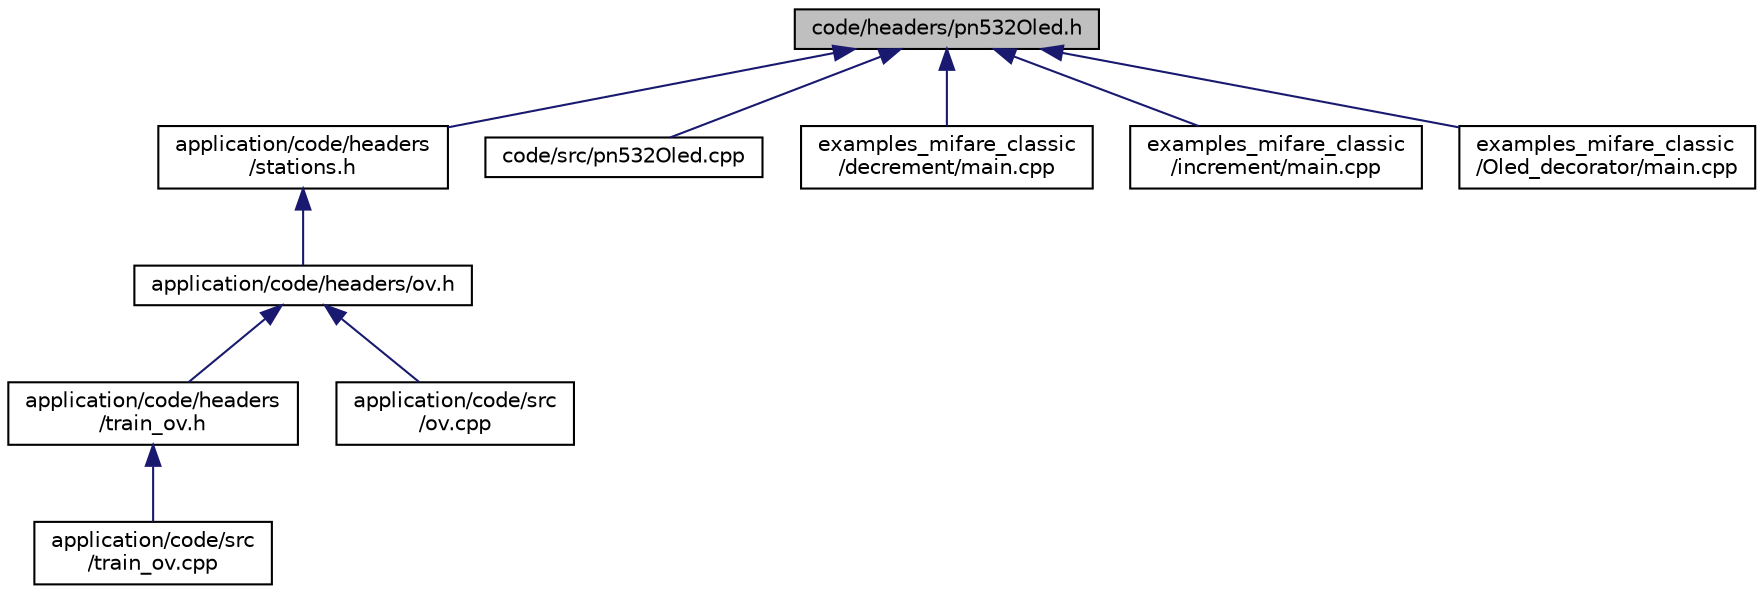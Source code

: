 digraph "code/headers/pn532Oled.h"
{
  edge [fontname="Helvetica",fontsize="10",labelfontname="Helvetica",labelfontsize="10"];
  node [fontname="Helvetica",fontsize="10",shape=record];
  Node10 [label="code/headers/pn532Oled.h",height=0.2,width=0.4,color="black", fillcolor="grey75", style="filled", fontcolor="black"];
  Node10 -> Node11 [dir="back",color="midnightblue",fontsize="10",style="solid",fontname="Helvetica"];
  Node11 [label="application/code/headers\l/stations.h",height=0.2,width=0.4,color="black", fillcolor="white", style="filled",URL="$stations_8h.html",tooltip="Struct declarations and staion declerations of ov class. "];
  Node11 -> Node12 [dir="back",color="midnightblue",fontsize="10",style="solid",fontname="Helvetica"];
  Node12 [label="application/code/headers/ov.h",height=0.2,width=0.4,color="black", fillcolor="white", style="filled",URL="$ov_8h.html",tooltip="abstract OV tracker class "];
  Node12 -> Node13 [dir="back",color="midnightblue",fontsize="10",style="solid",fontname="Helvetica"];
  Node13 [label="application/code/headers\l/train_ov.h",height=0.2,width=0.4,color="black", fillcolor="white", style="filled",URL="$train__ov_8h.html",tooltip="Train implementation of the abstract ov class. "];
  Node13 -> Node14 [dir="back",color="midnightblue",fontsize="10",style="solid",fontname="Helvetica"];
  Node14 [label="application/code/src\l/train_ov.cpp",height=0.2,width=0.4,color="black", fillcolor="white", style="filled",URL="$train__ov_8cpp.html",tooltip="This file implements the functions declared in train_ov.h. "];
  Node12 -> Node15 [dir="back",color="midnightblue",fontsize="10",style="solid",fontname="Helvetica"];
  Node15 [label="application/code/src\l/ov.cpp",height=0.2,width=0.4,color="black", fillcolor="white", style="filled",URL="$ov_8cpp.html",tooltip="This file implements the functions declared in ov.h. "];
  Node10 -> Node16 [dir="back",color="midnightblue",fontsize="10",style="solid",fontname="Helvetica"];
  Node16 [label="code/src/pn532Oled.cpp",height=0.2,width=0.4,color="black", fillcolor="white", style="filled",URL="$pn532Oled_8cpp.html",tooltip="This file implements the functions declared in pn532Oled.h. "];
  Node10 -> Node17 [dir="back",color="midnightblue",fontsize="10",style="solid",fontname="Helvetica"];
  Node17 [label="examples_mifare_classic\l/decrement/main.cpp",height=0.2,width=0.4,color="black", fillcolor="white", style="filled",URL="$examples__mifare__classic_2decrement_2main_8cpp.html",tooltip="Example use of the nfc library to decrement a value block on a Mifare classic 1k using the pn532..."];
  Node10 -> Node18 [dir="back",color="midnightblue",fontsize="10",style="solid",fontname="Helvetica"];
  Node18 [label="examples_mifare_classic\l/increment/main.cpp",height=0.2,width=0.4,color="black", fillcolor="white", style="filled",URL="$examples__mifare__classic_2increment_2main_8cpp.html",tooltip="Example use of the nfc library to increment a value block on a Mifare classic 1k using the pn532..."];
  Node10 -> Node19 [dir="back",color="midnightblue",fontsize="10",style="solid",fontname="Helvetica"];
  Node19 [label="examples_mifare_classic\l/Oled_decorator/main.cpp",height=0.2,width=0.4,color="black", fillcolor="white", style="filled",URL="$examples__mifare__classic_2Oled__decorator_2main_8cpp.html",tooltip="Example use of the nfc oled decorator to integrate an oled display with the pn532. "];
}

